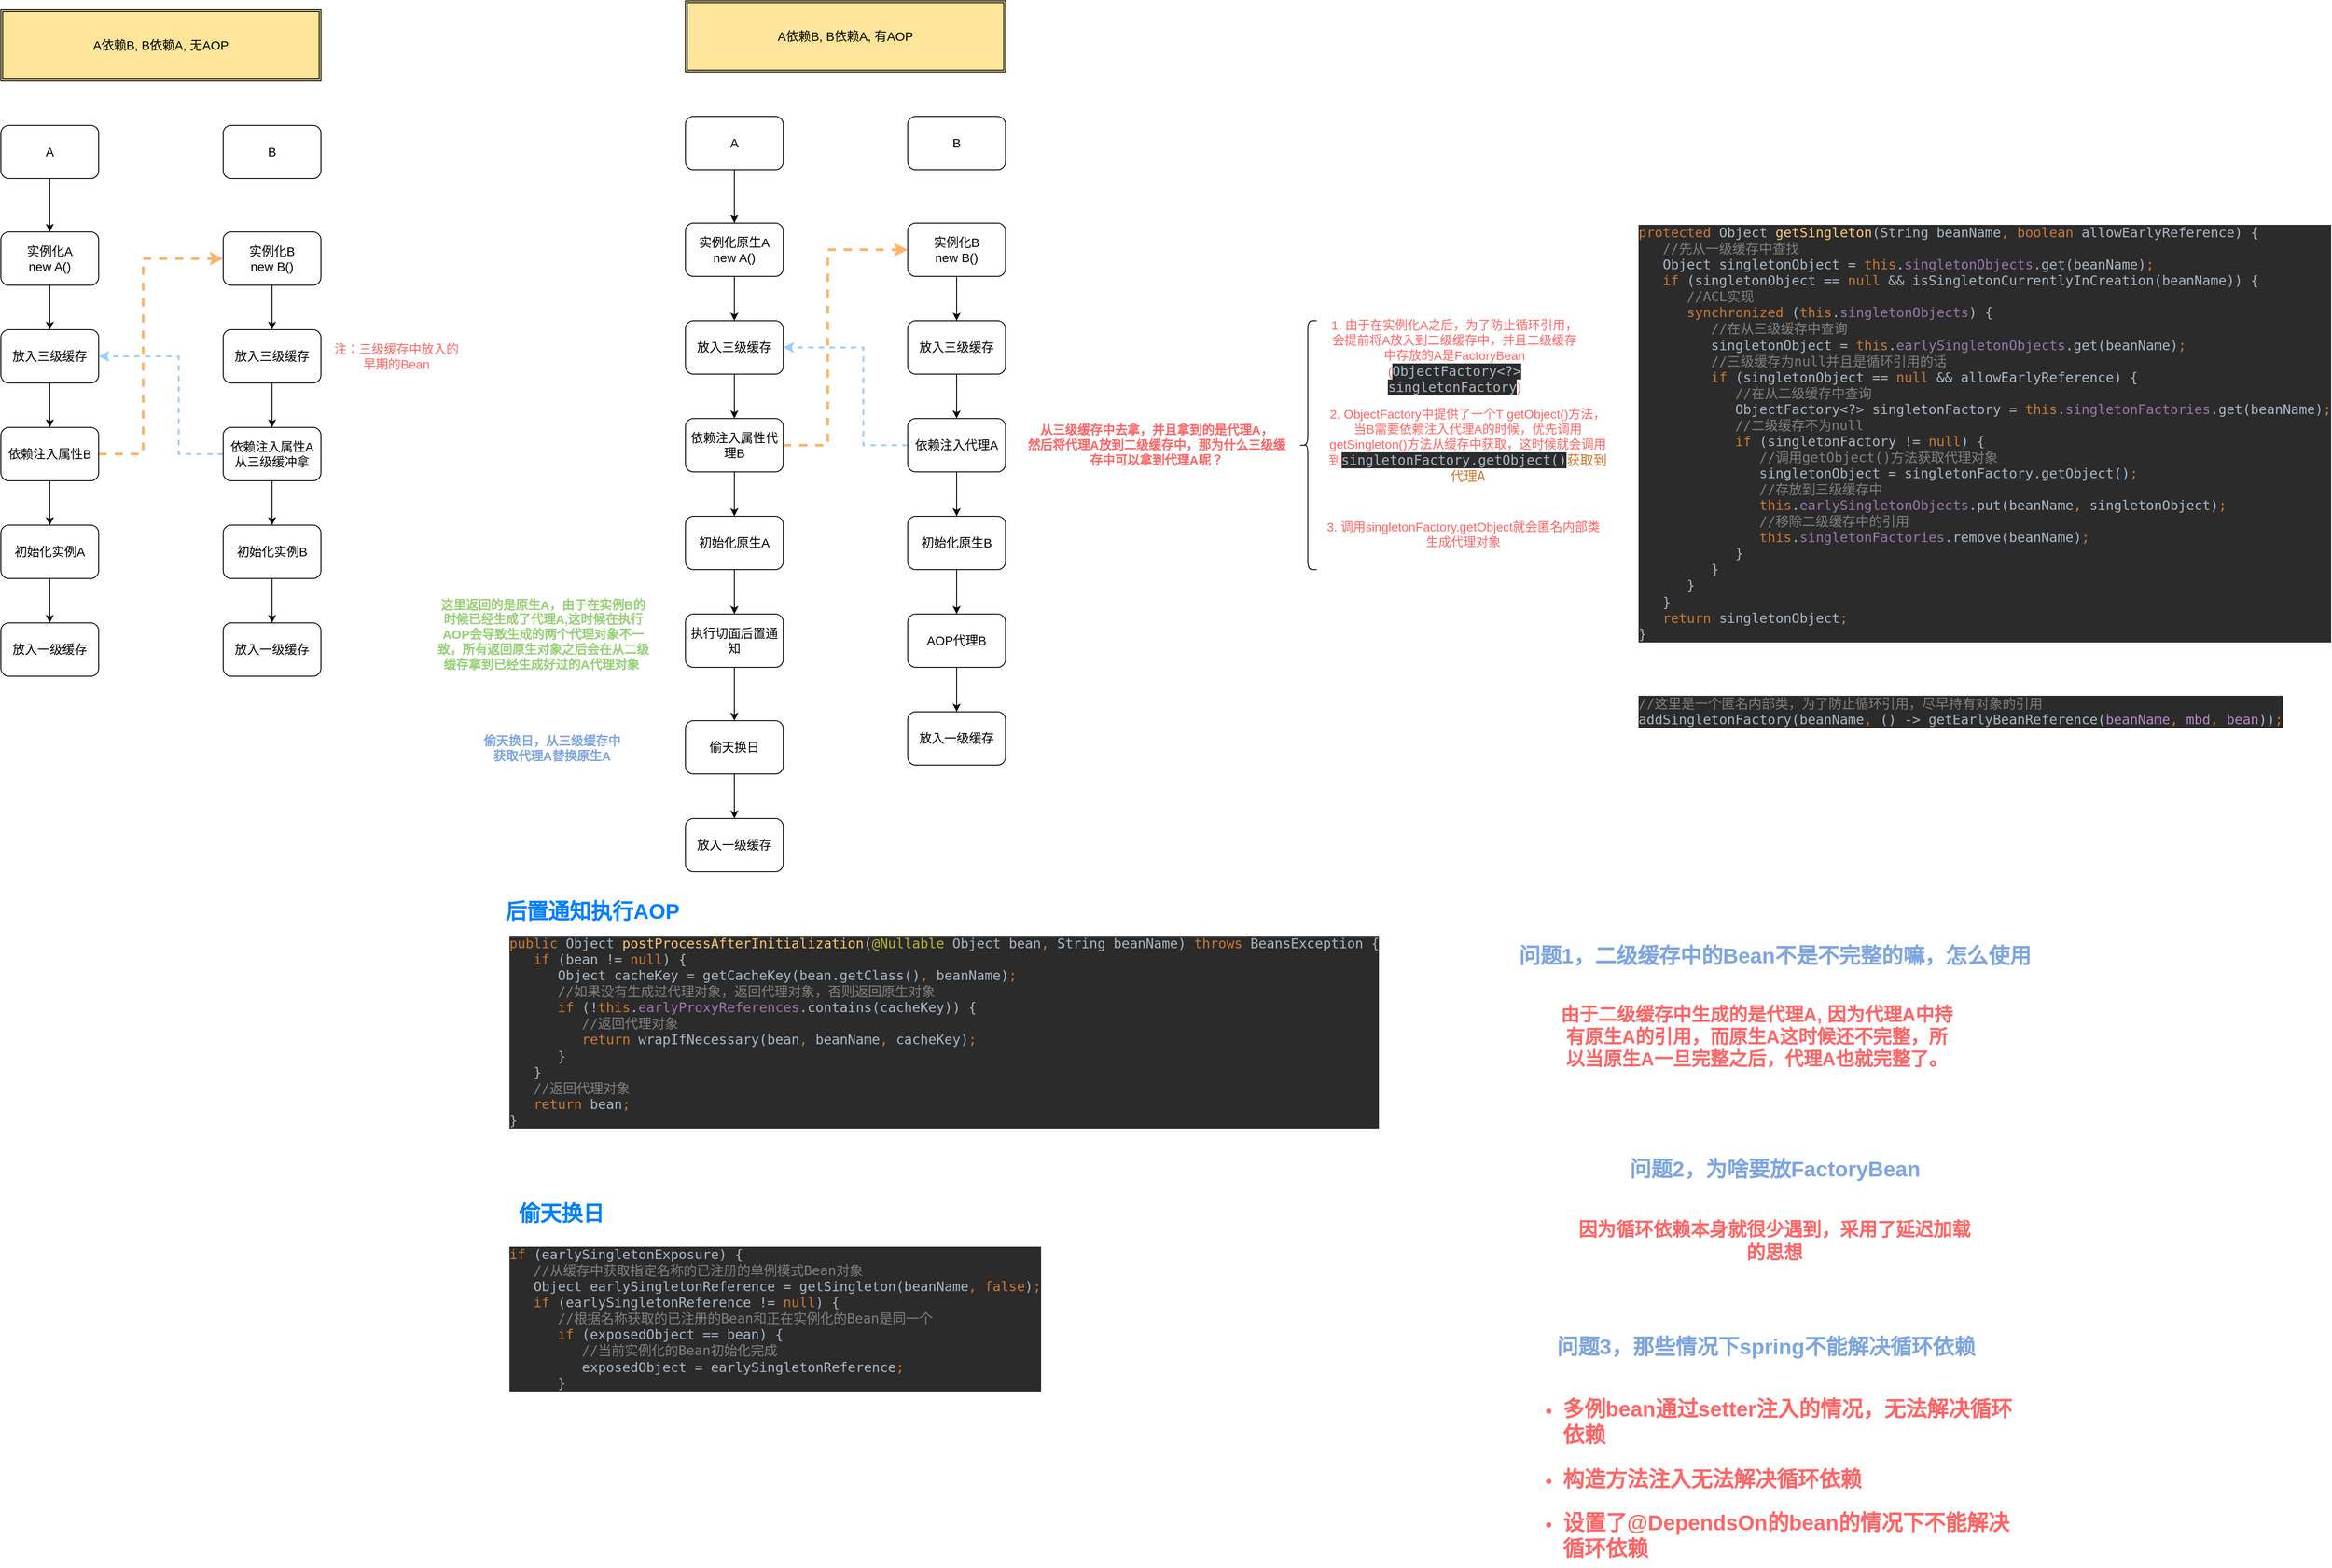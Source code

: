 <mxfile version="18.1.1" type="github">
  <diagram id="VY0CLH7nJF8fNBSdP3Rm" name="第 1 页">
    <mxGraphModel dx="1258" dy="624" grid="1" gridSize="10" guides="1" tooltips="1" connect="1" arrows="1" fold="1" page="1" pageScale="1" pageWidth="2339" pageHeight="3300" math="0" shadow="0">
      <root>
        <mxCell id="0" />
        <mxCell id="1" parent="0" />
        <mxCell id="xUoOStjw7muQhoDG1cdU-1" value="&lt;font style=&quot;font-size: 14px;&quot;&gt;A依赖B, B依赖A, 无AOP&lt;/font&gt;" style="shape=ext;double=1;rounded=0;whiteSpace=wrap;html=1;fillColor=#FFE599;" parent="1" vertex="1">
          <mxGeometry x="160" y="70" width="360" height="80" as="geometry" />
        </mxCell>
        <mxCell id="xUoOStjw7muQhoDG1cdU-4" style="edgeStyle=orthogonalEdgeStyle;rounded=0;orthogonalLoop=1;jettySize=auto;html=1;exitX=0.5;exitY=1;exitDx=0;exitDy=0;fontSize=14;" parent="1" source="xUoOStjw7muQhoDG1cdU-2" edge="1">
          <mxGeometry relative="1" as="geometry">
            <mxPoint x="215" y="320" as="targetPoint" />
          </mxGeometry>
        </mxCell>
        <mxCell id="xUoOStjw7muQhoDG1cdU-2" value="A" style="rounded=1;whiteSpace=wrap;html=1;fontSize=14;fillColor=#FFFFFF;" parent="1" vertex="1">
          <mxGeometry x="160" y="200" width="110" height="60" as="geometry" />
        </mxCell>
        <mxCell id="xUoOStjw7muQhoDG1cdU-3" value="B" style="rounded=1;whiteSpace=wrap;html=1;fontSize=14;fillColor=#FFFFFF;" parent="1" vertex="1">
          <mxGeometry x="410" y="200" width="110" height="60" as="geometry" />
        </mxCell>
        <mxCell id="xUoOStjw7muQhoDG1cdU-9" style="edgeStyle=orthogonalEdgeStyle;rounded=0;orthogonalLoop=1;jettySize=auto;html=1;exitX=0.5;exitY=1;exitDx=0;exitDy=0;fontSize=14;" parent="1" source="xUoOStjw7muQhoDG1cdU-6" edge="1">
          <mxGeometry relative="1" as="geometry">
            <mxPoint x="215" y="430" as="targetPoint" />
          </mxGeometry>
        </mxCell>
        <mxCell id="xUoOStjw7muQhoDG1cdU-6" value="实例化A&lt;br&gt;new A()" style="rounded=1;whiteSpace=wrap;html=1;fontSize=14;fillColor=#FFFFFF;" parent="1" vertex="1">
          <mxGeometry x="160" y="320" width="110" height="60" as="geometry" />
        </mxCell>
        <mxCell id="xUoOStjw7muQhoDG1cdU-11" style="edgeStyle=orthogonalEdgeStyle;rounded=0;orthogonalLoop=1;jettySize=auto;html=1;exitX=0.5;exitY=1;exitDx=0;exitDy=0;fontSize=14;entryX=0.5;entryY=0;entryDx=0;entryDy=0;" parent="1" source="xUoOStjw7muQhoDG1cdU-10" target="xUoOStjw7muQhoDG1cdU-12" edge="1">
          <mxGeometry relative="1" as="geometry">
            <mxPoint x="215" y="530" as="targetPoint" />
          </mxGeometry>
        </mxCell>
        <mxCell id="xUoOStjw7muQhoDG1cdU-10" value="放入三级缓存" style="rounded=1;whiteSpace=wrap;html=1;fontSize=14;fillColor=#FFFFFF;" parent="1" vertex="1">
          <mxGeometry x="160" y="430" width="110" height="60" as="geometry" />
        </mxCell>
        <mxCell id="xUoOStjw7muQhoDG1cdU-16" style="edgeStyle=orthogonalEdgeStyle;rounded=0;orthogonalLoop=1;jettySize=auto;html=1;exitX=1;exitY=0.5;exitDx=0;exitDy=0;entryX=0;entryY=0.5;entryDx=0;entryDy=0;fontSize=14;dashed=1;strokeColor=#FFB366;strokeWidth=3;" parent="1" source="xUoOStjw7muQhoDG1cdU-12" target="xUoOStjw7muQhoDG1cdU-13" edge="1">
          <mxGeometry relative="1" as="geometry">
            <Array as="points">
              <mxPoint x="320" y="570" />
              <mxPoint x="320" y="350" />
            </Array>
          </mxGeometry>
        </mxCell>
        <mxCell id="xUoOStjw7muQhoDG1cdU-29" style="edgeStyle=orthogonalEdgeStyle;rounded=0;orthogonalLoop=1;jettySize=auto;html=1;exitX=0.5;exitY=1;exitDx=0;exitDy=0;entryX=0.5;entryY=0;entryDx=0;entryDy=0;fontSize=14;fontColor=#FF6666;strokeColor=#000000;strokeWidth=1;" parent="1" source="xUoOStjw7muQhoDG1cdU-12" target="xUoOStjw7muQhoDG1cdU-28" edge="1">
          <mxGeometry relative="1" as="geometry" />
        </mxCell>
        <mxCell id="xUoOStjw7muQhoDG1cdU-12" value="依赖注入属性B" style="rounded=1;whiteSpace=wrap;html=1;fontSize=14;fillColor=#FFFFFF;" parent="1" vertex="1">
          <mxGeometry x="160" y="540" width="110" height="60" as="geometry" />
        </mxCell>
        <mxCell id="xUoOStjw7muQhoDG1cdU-19" style="edgeStyle=orthogonalEdgeStyle;rounded=0;orthogonalLoop=1;jettySize=auto;html=1;exitX=0.5;exitY=1;exitDx=0;exitDy=0;entryX=0.5;entryY=0;entryDx=0;entryDy=0;fontSize=14;strokeColor=#000000;strokeWidth=1;" parent="1" source="xUoOStjw7muQhoDG1cdU-13" target="xUoOStjw7muQhoDG1cdU-17" edge="1">
          <mxGeometry relative="1" as="geometry" />
        </mxCell>
        <mxCell id="xUoOStjw7muQhoDG1cdU-13" value="实例化B&lt;br&gt;new B()" style="rounded=1;whiteSpace=wrap;html=1;fontSize=14;fillColor=#FFFFFF;" parent="1" vertex="1">
          <mxGeometry x="410" y="320" width="110" height="60" as="geometry" />
        </mxCell>
        <mxCell id="xUoOStjw7muQhoDG1cdU-22" style="edgeStyle=orthogonalEdgeStyle;rounded=0;orthogonalLoop=1;jettySize=auto;html=1;exitX=0.5;exitY=1;exitDx=0;exitDy=0;fontSize=14;fontColor=#FF6666;strokeColor=#000000;strokeWidth=1;" parent="1" source="xUoOStjw7muQhoDG1cdU-17" target="xUoOStjw7muQhoDG1cdU-21" edge="1">
          <mxGeometry relative="1" as="geometry" />
        </mxCell>
        <mxCell id="xUoOStjw7muQhoDG1cdU-17" value="放入三级缓存" style="rounded=1;whiteSpace=wrap;html=1;fontSize=14;fillColor=#FFFFFF;" parent="1" vertex="1">
          <mxGeometry x="410" y="430" width="110" height="60" as="geometry" />
        </mxCell>
        <mxCell id="xUoOStjw7muQhoDG1cdU-20" value="&lt;font color=&quot;#ff6666&quot;&gt;注：三级缓存中放入的早期的Bean&lt;/font&gt;" style="text;html=1;strokeColor=none;fillColor=none;align=center;verticalAlign=middle;whiteSpace=wrap;rounded=0;fontSize=14;" parent="1" vertex="1">
          <mxGeometry x="530" y="445" width="150" height="30" as="geometry" />
        </mxCell>
        <mxCell id="xUoOStjw7muQhoDG1cdU-23" style="edgeStyle=orthogonalEdgeStyle;rounded=0;orthogonalLoop=1;jettySize=auto;html=1;exitX=0;exitY=0.5;exitDx=0;exitDy=0;entryX=1;entryY=0.5;entryDx=0;entryDy=0;fontSize=14;fontColor=#FF6666;strokeColor=#99CCFF;strokeWidth=2;dashed=1;" parent="1" source="xUoOStjw7muQhoDG1cdU-21" target="xUoOStjw7muQhoDG1cdU-10" edge="1">
          <mxGeometry relative="1" as="geometry">
            <Array as="points">
              <mxPoint x="360" y="570" />
              <mxPoint x="360" y="460" />
            </Array>
          </mxGeometry>
        </mxCell>
        <mxCell id="xUoOStjw7muQhoDG1cdU-25" style="edgeStyle=orthogonalEdgeStyle;rounded=0;orthogonalLoop=1;jettySize=auto;html=1;exitX=0.5;exitY=1;exitDx=0;exitDy=0;entryX=0.5;entryY=0;entryDx=0;entryDy=0;fontSize=14;fontColor=#FF6666;strokeColor=#000000;strokeWidth=1;" parent="1" source="xUoOStjw7muQhoDG1cdU-21" target="xUoOStjw7muQhoDG1cdU-24" edge="1">
          <mxGeometry relative="1" as="geometry" />
        </mxCell>
        <mxCell id="xUoOStjw7muQhoDG1cdU-21" value="依赖注入属性A&lt;br&gt;从三级缓冲拿" style="rounded=1;whiteSpace=wrap;html=1;fontSize=14;fillColor=#FFFFFF;" parent="1" vertex="1">
          <mxGeometry x="410" y="540" width="110" height="60" as="geometry" />
        </mxCell>
        <mxCell id="xUoOStjw7muQhoDG1cdU-27" style="edgeStyle=orthogonalEdgeStyle;rounded=0;orthogonalLoop=1;jettySize=auto;html=1;exitX=0.5;exitY=1;exitDx=0;exitDy=0;entryX=0.5;entryY=0;entryDx=0;entryDy=0;fontSize=14;fontColor=#FF6666;strokeColor=#000000;strokeWidth=1;" parent="1" source="xUoOStjw7muQhoDG1cdU-24" target="xUoOStjw7muQhoDG1cdU-26" edge="1">
          <mxGeometry relative="1" as="geometry" />
        </mxCell>
        <mxCell id="xUoOStjw7muQhoDG1cdU-24" value="初始化实例B" style="rounded=1;whiteSpace=wrap;html=1;fontSize=14;fillColor=#FFFFFF;" parent="1" vertex="1">
          <mxGeometry x="410" y="650" width="110" height="60" as="geometry" />
        </mxCell>
        <mxCell id="xUoOStjw7muQhoDG1cdU-26" value="放入一级缓存" style="rounded=1;whiteSpace=wrap;html=1;fontSize=14;fillColor=#FFFFFF;" parent="1" vertex="1">
          <mxGeometry x="410" y="760" width="110" height="60" as="geometry" />
        </mxCell>
        <mxCell id="xUoOStjw7muQhoDG1cdU-31" style="edgeStyle=orthogonalEdgeStyle;rounded=0;orthogonalLoop=1;jettySize=auto;html=1;exitX=0.5;exitY=1;exitDx=0;exitDy=0;entryX=0.5;entryY=0;entryDx=0;entryDy=0;fontSize=14;fontColor=#FF6666;strokeColor=#000000;strokeWidth=1;" parent="1" source="xUoOStjw7muQhoDG1cdU-28" target="xUoOStjw7muQhoDG1cdU-30" edge="1">
          <mxGeometry relative="1" as="geometry" />
        </mxCell>
        <mxCell id="xUoOStjw7muQhoDG1cdU-28" value="初始化实例A" style="rounded=1;whiteSpace=wrap;html=1;fontSize=14;fillColor=#FFFFFF;" parent="1" vertex="1">
          <mxGeometry x="160" y="650" width="110" height="60" as="geometry" />
        </mxCell>
        <mxCell id="xUoOStjw7muQhoDG1cdU-30" value="放入一级缓存" style="rounded=1;whiteSpace=wrap;html=1;fontSize=14;fillColor=#FFFFFF;" parent="1" vertex="1">
          <mxGeometry x="160" y="760" width="110" height="60" as="geometry" />
        </mxCell>
        <mxCell id="xUoOStjw7muQhoDG1cdU-32" value="&lt;font style=&quot;font-size: 14px;&quot;&gt;A依赖B, B依赖A, 有AOP&lt;/font&gt;" style="shape=ext;double=1;rounded=0;whiteSpace=wrap;html=1;fillColor=#FFE599;" parent="1" vertex="1">
          <mxGeometry x="930" y="60" width="360" height="80" as="geometry" />
        </mxCell>
        <mxCell id="xUoOStjw7muQhoDG1cdU-33" style="edgeStyle=orthogonalEdgeStyle;rounded=0;orthogonalLoop=1;jettySize=auto;html=1;exitX=0.5;exitY=1;exitDx=0;exitDy=0;fontSize=14;" parent="1" source="xUoOStjw7muQhoDG1cdU-34" edge="1">
          <mxGeometry relative="1" as="geometry">
            <mxPoint x="985" y="310" as="targetPoint" />
          </mxGeometry>
        </mxCell>
        <mxCell id="xUoOStjw7muQhoDG1cdU-34" value="A" style="rounded=1;whiteSpace=wrap;html=1;fontSize=14;fillColor=#FFFFFF;" parent="1" vertex="1">
          <mxGeometry x="930" y="190" width="110" height="60" as="geometry" />
        </mxCell>
        <mxCell id="xUoOStjw7muQhoDG1cdU-35" value="B" style="rounded=1;whiteSpace=wrap;html=1;fontSize=14;fillColor=#FFFFFF;" parent="1" vertex="1">
          <mxGeometry x="1180" y="190" width="110" height="60" as="geometry" />
        </mxCell>
        <mxCell id="xUoOStjw7muQhoDG1cdU-36" style="edgeStyle=orthogonalEdgeStyle;rounded=0;orthogonalLoop=1;jettySize=auto;html=1;exitX=0.5;exitY=1;exitDx=0;exitDy=0;fontSize=14;" parent="1" source="xUoOStjw7muQhoDG1cdU-37" edge="1">
          <mxGeometry relative="1" as="geometry">
            <mxPoint x="985" y="420" as="targetPoint" />
          </mxGeometry>
        </mxCell>
        <mxCell id="xUoOStjw7muQhoDG1cdU-37" value="实例化原生A&lt;br&gt;new A()" style="rounded=1;whiteSpace=wrap;html=1;fontSize=14;fillColor=#FFFFFF;" parent="1" vertex="1">
          <mxGeometry x="930" y="310" width="110" height="60" as="geometry" />
        </mxCell>
        <mxCell id="xUoOStjw7muQhoDG1cdU-38" style="edgeStyle=orthogonalEdgeStyle;rounded=0;orthogonalLoop=1;jettySize=auto;html=1;exitX=0.5;exitY=1;exitDx=0;exitDy=0;fontSize=14;entryX=0.5;entryY=0;entryDx=0;entryDy=0;" parent="1" source="xUoOStjw7muQhoDG1cdU-39" target="xUoOStjw7muQhoDG1cdU-42" edge="1">
          <mxGeometry relative="1" as="geometry">
            <mxPoint x="985" y="520" as="targetPoint" />
          </mxGeometry>
        </mxCell>
        <mxCell id="xUoOStjw7muQhoDG1cdU-39" value="放入三级缓存" style="rounded=1;whiteSpace=wrap;html=1;fontSize=14;fillColor=#FFFFFF;" parent="1" vertex="1">
          <mxGeometry x="930" y="420" width="110" height="60" as="geometry" />
        </mxCell>
        <mxCell id="xUoOStjw7muQhoDG1cdU-40" style="edgeStyle=orthogonalEdgeStyle;rounded=0;orthogonalLoop=1;jettySize=auto;html=1;exitX=1;exitY=0.5;exitDx=0;exitDy=0;entryX=0;entryY=0.5;entryDx=0;entryDy=0;fontSize=14;dashed=1;strokeColor=#FFB366;strokeWidth=3;" parent="1" source="xUoOStjw7muQhoDG1cdU-42" target="xUoOStjw7muQhoDG1cdU-44" edge="1">
          <mxGeometry relative="1" as="geometry">
            <Array as="points">
              <mxPoint x="1090" y="560" />
              <mxPoint x="1090" y="340" />
            </Array>
          </mxGeometry>
        </mxCell>
        <mxCell id="xUoOStjw7muQhoDG1cdU-41" style="edgeStyle=orthogonalEdgeStyle;rounded=0;orthogonalLoop=1;jettySize=auto;html=1;exitX=0.5;exitY=1;exitDx=0;exitDy=0;entryX=0.5;entryY=0;entryDx=0;entryDy=0;fontSize=14;fontColor=#FF6666;strokeColor=#000000;strokeWidth=1;" parent="1" source="xUoOStjw7muQhoDG1cdU-42" target="xUoOStjw7muQhoDG1cdU-54" edge="1">
          <mxGeometry relative="1" as="geometry" />
        </mxCell>
        <mxCell id="xUoOStjw7muQhoDG1cdU-42" value="依赖注入属性代理B" style="rounded=1;whiteSpace=wrap;html=1;fontSize=14;fillColor=#FFFFFF;" parent="1" vertex="1">
          <mxGeometry x="930" y="530" width="110" height="60" as="geometry" />
        </mxCell>
        <mxCell id="xUoOStjw7muQhoDG1cdU-43" style="edgeStyle=orthogonalEdgeStyle;rounded=0;orthogonalLoop=1;jettySize=auto;html=1;exitX=0.5;exitY=1;exitDx=0;exitDy=0;entryX=0.5;entryY=0;entryDx=0;entryDy=0;fontSize=14;strokeColor=#000000;strokeWidth=1;" parent="1" source="xUoOStjw7muQhoDG1cdU-44" target="xUoOStjw7muQhoDG1cdU-46" edge="1">
          <mxGeometry relative="1" as="geometry" />
        </mxCell>
        <mxCell id="xUoOStjw7muQhoDG1cdU-44" value="实例化B&lt;br&gt;new B()" style="rounded=1;whiteSpace=wrap;html=1;fontSize=14;fillColor=#FFFFFF;" parent="1" vertex="1">
          <mxGeometry x="1180" y="310" width="110" height="60" as="geometry" />
        </mxCell>
        <mxCell id="xUoOStjw7muQhoDG1cdU-45" style="edgeStyle=orthogonalEdgeStyle;rounded=0;orthogonalLoop=1;jettySize=auto;html=1;exitX=0.5;exitY=1;exitDx=0;exitDy=0;fontSize=14;fontColor=#FF6666;strokeColor=#000000;strokeWidth=1;" parent="1" source="xUoOStjw7muQhoDG1cdU-46" target="xUoOStjw7muQhoDG1cdU-49" edge="1">
          <mxGeometry relative="1" as="geometry" />
        </mxCell>
        <mxCell id="xUoOStjw7muQhoDG1cdU-46" value="放入三级缓存" style="rounded=1;whiteSpace=wrap;html=1;fontSize=14;fillColor=#FFFFFF;" parent="1" vertex="1">
          <mxGeometry x="1180" y="420" width="110" height="60" as="geometry" />
        </mxCell>
        <mxCell id="xUoOStjw7muQhoDG1cdU-47" style="edgeStyle=orthogonalEdgeStyle;rounded=0;orthogonalLoop=1;jettySize=auto;html=1;exitX=0;exitY=0.5;exitDx=0;exitDy=0;entryX=1;entryY=0.5;entryDx=0;entryDy=0;fontSize=14;fontColor=#FF6666;strokeColor=#99CCFF;strokeWidth=2;dashed=1;" parent="1" source="xUoOStjw7muQhoDG1cdU-49" target="xUoOStjw7muQhoDG1cdU-39" edge="1">
          <mxGeometry relative="1" as="geometry">
            <Array as="points">
              <mxPoint x="1130" y="560" />
              <mxPoint x="1130" y="450" />
            </Array>
          </mxGeometry>
        </mxCell>
        <mxCell id="xUoOStjw7muQhoDG1cdU-48" style="edgeStyle=orthogonalEdgeStyle;rounded=0;orthogonalLoop=1;jettySize=auto;html=1;exitX=0.5;exitY=1;exitDx=0;exitDy=0;entryX=0.5;entryY=0;entryDx=0;entryDy=0;fontSize=14;fontColor=#FF6666;strokeColor=#000000;strokeWidth=1;" parent="1" source="xUoOStjw7muQhoDG1cdU-49" target="xUoOStjw7muQhoDG1cdU-51" edge="1">
          <mxGeometry relative="1" as="geometry" />
        </mxCell>
        <mxCell id="xUoOStjw7muQhoDG1cdU-49" value="依赖注入代理A" style="rounded=1;whiteSpace=wrap;html=1;fontSize=14;fillColor=#FFFFFF;" parent="1" vertex="1">
          <mxGeometry x="1180" y="530" width="110" height="60" as="geometry" />
        </mxCell>
        <mxCell id="xUoOStjw7muQhoDG1cdU-50" style="edgeStyle=orthogonalEdgeStyle;rounded=0;orthogonalLoop=1;jettySize=auto;html=1;exitX=0.5;exitY=1;exitDx=0;exitDy=0;entryX=0.5;entryY=0;entryDx=0;entryDy=0;fontSize=14;fontColor=#FF6666;strokeColor=#000000;strokeWidth=1;" parent="1" source="xUoOStjw7muQhoDG1cdU-51" target="xUoOStjw7muQhoDG1cdU-52" edge="1">
          <mxGeometry relative="1" as="geometry" />
        </mxCell>
        <mxCell id="xUoOStjw7muQhoDG1cdU-51" value="初始化原生B" style="rounded=1;whiteSpace=wrap;html=1;fontSize=14;fillColor=#FFFFFF;" parent="1" vertex="1">
          <mxGeometry x="1180" y="640" width="110" height="60" as="geometry" />
        </mxCell>
        <mxCell id="xUoOStjw7muQhoDG1cdU-70" style="edgeStyle=orthogonalEdgeStyle;rounded=0;orthogonalLoop=1;jettySize=auto;html=1;exitX=0.5;exitY=1;exitDx=0;exitDy=0;entryX=0.5;entryY=0;entryDx=0;entryDy=0;fontSize=14;fontColor=#FF6666;strokeColor=#000000;strokeWidth=1;" parent="1" source="xUoOStjw7muQhoDG1cdU-52" target="xUoOStjw7muQhoDG1cdU-69" edge="1">
          <mxGeometry relative="1" as="geometry" />
        </mxCell>
        <mxCell id="xUoOStjw7muQhoDG1cdU-52" value="AOP代理B" style="rounded=1;whiteSpace=wrap;html=1;fontSize=14;fillColor=#FFFFFF;" parent="1" vertex="1">
          <mxGeometry x="1180" y="750" width="110" height="60" as="geometry" />
        </mxCell>
        <mxCell id="xUoOStjw7muQhoDG1cdU-53" style="edgeStyle=orthogonalEdgeStyle;rounded=0;orthogonalLoop=1;jettySize=auto;html=1;exitX=0.5;exitY=1;exitDx=0;exitDy=0;entryX=0.5;entryY=0;entryDx=0;entryDy=0;fontSize=14;fontColor=#FF6666;strokeColor=#000000;strokeWidth=1;" parent="1" source="xUoOStjw7muQhoDG1cdU-54" target="xUoOStjw7muQhoDG1cdU-55" edge="1">
          <mxGeometry relative="1" as="geometry" />
        </mxCell>
        <mxCell id="xUoOStjw7muQhoDG1cdU-54" value="初始化原生A" style="rounded=1;whiteSpace=wrap;html=1;fontSize=14;fillColor=#FFFFFF;" parent="1" vertex="1">
          <mxGeometry x="930" y="640" width="110" height="60" as="geometry" />
        </mxCell>
        <mxCell id="xUoOStjw7muQhoDG1cdU-75" style="edgeStyle=orthogonalEdgeStyle;rounded=0;orthogonalLoop=1;jettySize=auto;html=1;exitX=0.5;exitY=1;exitDx=0;exitDy=0;entryX=0.5;entryY=0;entryDx=0;entryDy=0;fontSize=14;fontColor=#97D077;strokeColor=#000000;strokeWidth=1;" parent="1" source="xUoOStjw7muQhoDG1cdU-55" target="xUoOStjw7muQhoDG1cdU-72" edge="1">
          <mxGeometry relative="1" as="geometry" />
        </mxCell>
        <mxCell id="xUoOStjw7muQhoDG1cdU-55" value="执行切面后置通知" style="rounded=1;whiteSpace=wrap;html=1;fontSize=14;fillColor=#FFFFFF;" parent="1" vertex="1">
          <mxGeometry x="930" y="750" width="110" height="60" as="geometry" />
        </mxCell>
        <mxCell id="xUoOStjw7muQhoDG1cdU-56" value="&lt;b&gt;从三级缓存中去拿，并且拿到的是代理A，&lt;br&gt;然后将代理A放到二级缓存中，那为什么三级缓存中可以拿到代理A呢？&lt;/b&gt;" style="text;html=1;strokeColor=none;fillColor=none;align=center;verticalAlign=middle;whiteSpace=wrap;rounded=0;fontSize=14;fontColor=#FF6666;" parent="1" vertex="1">
          <mxGeometry x="1310" y="525" width="300" height="70" as="geometry" />
        </mxCell>
        <mxCell id="xUoOStjw7muQhoDG1cdU-59" value="" style="shape=curlyBracket;whiteSpace=wrap;html=1;rounded=1;fontSize=14;fontColor=#FF6666;fillColor=#FFFFFF;" parent="1" vertex="1">
          <mxGeometry x="1620" y="420" width="20" height="280" as="geometry" />
        </mxCell>
        <mxCell id="xUoOStjw7muQhoDG1cdU-62" value="&lt;span style=&quot;&quot;&gt;1. 由于在实例化A之后，为了防止循环引用，&lt;/span&gt;&lt;br style=&quot;&quot;&gt;&lt;span style=&quot;&quot;&gt;会提前将A放入到二级缓存中，并且二级缓存中存放的A是FactoryBean&lt;br&gt;(&lt;/span&gt;&lt;span style=&quot;background-color: rgb(43, 43, 43); color: rgb(169, 183, 198); font-family: &amp;quot;JetBrains Mono&amp;quot;, monospace; font-size: 11.3pt;&quot;&gt;ObjectFactory&amp;lt;?&amp;gt; singletonFactory&lt;/span&gt;&lt;span style=&quot;background-color: initial;&quot;&gt;)&lt;/span&gt;" style="text;html=1;strokeColor=none;fillColor=none;align=center;verticalAlign=middle;whiteSpace=wrap;rounded=0;fontSize=14;fontColor=#FF6666;" parent="1" vertex="1">
          <mxGeometry x="1650" y="420" width="290" height="80" as="geometry" />
        </mxCell>
        <mxCell id="xUoOStjw7muQhoDG1cdU-63" value="&lt;span style=&quot;&quot;&gt;2. ObjectFactory中提供了一个T getObject()方法，当B需要依赖注入代理A的时候，优先调用getSingleton()方法从缓存中获取，这时候就会调用到&lt;/span&gt;&lt;span style=&quot;background-color: rgb(43, 43, 43); color: rgb(169, 183, 198); font-family: &amp;quot;JetBrains Mono&amp;quot;, monospace; font-size: 11.3pt;&quot;&gt;singletonFactory.getObject()&lt;/span&gt;&lt;span style=&quot;font-family: &amp;quot;JetBrains Mono&amp;quot;, monospace; font-size: 11.3pt; color: rgb(204, 120, 50);&quot;&gt;获取到代理A&lt;/span&gt;" style="text;html=1;strokeColor=none;fillColor=none;align=center;verticalAlign=middle;whiteSpace=wrap;rounded=0;fontSize=14;fontColor=#FF6666;" parent="1" vertex="1">
          <mxGeometry x="1650" y="520" width="320" height="80" as="geometry" />
        </mxCell>
        <mxCell id="xUoOStjw7muQhoDG1cdU-65" value="&lt;pre style=&quot;background-color:#2b2b2b;color:#a9b7c6;font-family:&#39;JetBrains Mono&#39;,monospace;font-size:11.3pt;&quot;&gt;&lt;span style=&quot;color:#cc7832;&quot;&gt;protected &lt;/span&gt;Object &lt;span style=&quot;color:#ffc66d;&quot;&gt;getSingleton&lt;/span&gt;(String beanName&lt;span style=&quot;color:#cc7832;&quot;&gt;, boolean &lt;/span&gt;allowEarlyReference) {&lt;br&gt;   &lt;span style=&quot;color:#808080;&quot;&gt;//&lt;/span&gt;&lt;span style=&quot;color:#808080;font-family:&#39;宋体&#39;,monospace;&quot;&gt;先从一级缓存中查找&lt;br&gt;&lt;/span&gt;&lt;span style=&quot;color:#808080;font-family:&#39;宋体&#39;,monospace;&quot;&gt;   &lt;/span&gt;Object singletonObject = &lt;span style=&quot;color:#cc7832;&quot;&gt;this&lt;/span&gt;.&lt;span style=&quot;color:#9876aa;&quot;&gt;singletonObjects&lt;/span&gt;.get(beanName)&lt;span style=&quot;color:#cc7832;&quot;&gt;;&lt;br&gt;&lt;/span&gt;&lt;span style=&quot;color:#cc7832;&quot;&gt;   if &lt;/span&gt;(singletonObject == &lt;span style=&quot;color:#cc7832;&quot;&gt;null &lt;/span&gt;&amp;amp;&amp;amp; isSingletonCurrentlyInCreation(beanName)) {&lt;br&gt;      &lt;span style=&quot;color:#808080;&quot;&gt;//ACL&lt;/span&gt;&lt;span style=&quot;color:#808080;font-family:&#39;宋体&#39;,monospace;&quot;&gt;实现&lt;br&gt;&lt;/span&gt;&lt;span style=&quot;color:#808080;font-family:&#39;宋体&#39;,monospace;&quot;&gt;      &lt;/span&gt;&lt;span style=&quot;color:#cc7832;&quot;&gt;synchronized &lt;/span&gt;(&lt;span style=&quot;color:#cc7832;&quot;&gt;this&lt;/span&gt;.&lt;span style=&quot;color:#9876aa;&quot;&gt;singletonObjects&lt;/span&gt;) {&lt;br&gt;         &lt;span style=&quot;color:#808080;&quot;&gt;//&lt;/span&gt;&lt;span style=&quot;color:#808080;font-family:&#39;宋体&#39;,monospace;&quot;&gt;在从三级缓存中查询&lt;br&gt;&lt;/span&gt;&lt;span style=&quot;color:#808080;font-family:&#39;宋体&#39;,monospace;&quot;&gt;         &lt;/span&gt;singletonObject = &lt;span style=&quot;color:#cc7832;&quot;&gt;this&lt;/span&gt;.&lt;span style=&quot;color:#9876aa;&quot;&gt;earlySingletonObjects&lt;/span&gt;.get(beanName)&lt;span style=&quot;color:#cc7832;&quot;&gt;;&lt;br&gt;&lt;/span&gt;&lt;span style=&quot;color:#cc7832;&quot;&gt;         &lt;/span&gt;&lt;span style=&quot;color:#808080;&quot;&gt;//&lt;/span&gt;&lt;span style=&quot;color:#808080;font-family:&#39;宋体&#39;,monospace;&quot;&gt;三级缓存为&lt;/span&gt;&lt;span style=&quot;color:#808080;&quot;&gt;null&lt;/span&gt;&lt;span style=&quot;color:#808080;font-family:&#39;宋体&#39;,monospace;&quot;&gt;并且是循环引用的话&lt;br&gt;&lt;/span&gt;&lt;span style=&quot;color:#808080;font-family:&#39;宋体&#39;,monospace;&quot;&gt;         &lt;/span&gt;&lt;span style=&quot;color:#cc7832;&quot;&gt;if &lt;/span&gt;(singletonObject == &lt;span style=&quot;color:#cc7832;&quot;&gt;null &lt;/span&gt;&amp;amp;&amp;amp; allowEarlyReference) {&lt;br&gt;            &lt;span style=&quot;color:#808080;&quot;&gt;//&lt;/span&gt;&lt;span style=&quot;color:#808080;font-family:&#39;宋体&#39;,monospace;&quot;&gt;在从二级缓存中查询&lt;br&gt;&lt;/span&gt;&lt;span style=&quot;color:#808080;font-family:&#39;宋体&#39;,monospace;&quot;&gt;            &lt;/span&gt;ObjectFactory&amp;lt;?&amp;gt; singletonFactory = &lt;span style=&quot;color:#cc7832;&quot;&gt;this&lt;/span&gt;.&lt;span style=&quot;color:#9876aa;&quot;&gt;singletonFactories&lt;/span&gt;.get(beanName)&lt;span style=&quot;color:#cc7832;&quot;&gt;;&lt;br&gt;&lt;/span&gt;&lt;span style=&quot;color:#cc7832;&quot;&gt;            &lt;/span&gt;&lt;span style=&quot;color:#808080;&quot;&gt;//&lt;/span&gt;&lt;span style=&quot;color:#808080;font-family:&#39;宋体&#39;,monospace;&quot;&gt;二级缓存不为&lt;/span&gt;&lt;span style=&quot;color:#808080;&quot;&gt;null&lt;br&gt;&lt;/span&gt;&lt;span style=&quot;color:#808080;&quot;&gt;            &lt;/span&gt;&lt;span style=&quot;color:#cc7832;&quot;&gt;if &lt;/span&gt;(singletonFactory != &lt;span style=&quot;color:#cc7832;&quot;&gt;null&lt;/span&gt;) {&lt;br&gt;               &lt;span style=&quot;color:#808080;&quot;&gt;//&lt;/span&gt;&lt;span style=&quot;color:#808080;font-family:&#39;宋体&#39;,monospace;&quot;&gt;调用&lt;/span&gt;&lt;span style=&quot;color:#808080;&quot;&gt;getObject()&lt;/span&gt;&lt;span style=&quot;color:#808080;font-family:&#39;宋体&#39;,monospace;&quot;&gt;方法获取代理对象&lt;br&gt;&lt;/span&gt;&lt;span style=&quot;color:#808080;font-family:&#39;宋体&#39;,monospace;&quot;&gt;               &lt;/span&gt;singletonObject = singletonFactory.getObject()&lt;span style=&quot;color:#cc7832;&quot;&gt;;&lt;br&gt;&lt;/span&gt;&lt;span style=&quot;color:#cc7832;&quot;&gt;               &lt;/span&gt;&lt;span style=&quot;color:#808080;&quot;&gt;//&lt;/span&gt;&lt;span style=&quot;color:#808080;font-family:&#39;宋体&#39;,monospace;&quot;&gt;存放到三级缓存中&lt;br&gt;&lt;/span&gt;&lt;span style=&quot;color:#808080;font-family:&#39;宋体&#39;,monospace;&quot;&gt;               &lt;/span&gt;&lt;span style=&quot;color:#cc7832;&quot;&gt;this&lt;/span&gt;.&lt;span style=&quot;color:#9876aa;&quot;&gt;earlySingletonObjects&lt;/span&gt;.put(beanName&lt;span style=&quot;color:#cc7832;&quot;&gt;, &lt;/span&gt;singletonObject)&lt;span style=&quot;color:#cc7832;&quot;&gt;;&lt;br&gt;&lt;/span&gt;&lt;span style=&quot;color:#cc7832;&quot;&gt;               &lt;/span&gt;&lt;span style=&quot;color:#808080;&quot;&gt;//&lt;/span&gt;&lt;span style=&quot;color:#808080;font-family:&#39;宋体&#39;,monospace;&quot;&gt;移除二级缓存中的引用&lt;br&gt;&lt;/span&gt;&lt;span style=&quot;color:#808080;font-family:&#39;宋体&#39;,monospace;&quot;&gt;               &lt;/span&gt;&lt;span style=&quot;color:#cc7832;&quot;&gt;this&lt;/span&gt;.&lt;span style=&quot;color:#9876aa;&quot;&gt;singletonFactories&lt;/span&gt;.remove(beanName)&lt;span style=&quot;color:#cc7832;&quot;&gt;;&lt;br&gt;&lt;/span&gt;&lt;span style=&quot;color:#cc7832;&quot;&gt;            &lt;/span&gt;}&lt;br&gt;         }&lt;br&gt;      }&lt;br&gt;   }&lt;br&gt;   &lt;span style=&quot;color:#cc7832;&quot;&gt;return &lt;/span&gt;singletonObject&lt;span style=&quot;color:#cc7832;&quot;&gt;;&lt;br&gt;&lt;/span&gt;}&lt;/pre&gt;" style="text;whiteSpace=wrap;html=1;fontSize=14;fontColor=#FF6666;" parent="1" vertex="1">
          <mxGeometry x="2000" y="290" width="550" height="490" as="geometry" />
        </mxCell>
        <mxCell id="xUoOStjw7muQhoDG1cdU-66" value="&lt;span style=&quot;&quot;&gt;3. 调用singletonFactory.getObject就会匿名内部类生成代理对象&lt;/span&gt;" style="text;html=1;strokeColor=none;fillColor=none;align=center;verticalAlign=middle;whiteSpace=wrap;rounded=0;fontSize=14;fontColor=#FF6666;" parent="1" vertex="1">
          <mxGeometry x="1650" y="630" width="310" height="60" as="geometry" />
        </mxCell>
        <mxCell id="xUoOStjw7muQhoDG1cdU-67" value="&lt;pre style=&quot;background-color:#2b2b2b;color:#a9b7c6;font-family:&#39;JetBrains Mono&#39;,monospace;font-size:11.3pt;&quot;&gt;&lt;span style=&quot;color:#808080;&quot;&gt;//&lt;/span&gt;&lt;span style=&quot;color:#808080;font-family:&#39;宋体&#39;,monospace;&quot;&gt;这里是一个匿名内部类，为了防止循环引用，尽早持有对象的引用&lt;br&gt;&lt;/span&gt;addSingletonFactory(beanName&lt;span style=&quot;color:#cc7832;&quot;&gt;, &lt;/span&gt;() -&amp;gt; getEarlyBeanReference(&lt;span style=&quot;color:#b389c5;&quot;&gt;beanName&lt;/span&gt;&lt;span style=&quot;color:#cc7832;&quot;&gt;, &lt;/span&gt;&lt;span style=&quot;color:#b389c5;&quot;&gt;mbd&lt;/span&gt;&lt;span style=&quot;color:#cc7832;&quot;&gt;, &lt;/span&gt;&lt;span style=&quot;color:#b389c5;&quot;&gt;bean&lt;/span&gt;))&lt;span style=&quot;color:#cc7832;&quot;&gt;;&lt;/span&gt;&lt;/pre&gt;" style="text;whiteSpace=wrap;html=1;fontSize=14;fontColor=#FF6666;" parent="1" vertex="1">
          <mxGeometry x="2000" y="820" width="550" height="80" as="geometry" />
        </mxCell>
        <mxCell id="xUoOStjw7muQhoDG1cdU-69" value="放入一级缓存" style="rounded=1;whiteSpace=wrap;html=1;fontSize=14;fillColor=#FFFFFF;" parent="1" vertex="1">
          <mxGeometry x="1180" y="860" width="110" height="60" as="geometry" />
        </mxCell>
        <mxCell id="xUoOStjw7muQhoDG1cdU-79" style="edgeStyle=orthogonalEdgeStyle;rounded=0;orthogonalLoop=1;jettySize=auto;html=1;exitX=0.5;exitY=1;exitDx=0;exitDy=0;entryX=0.5;entryY=0;entryDx=0;entryDy=0;fontSize=14;fontColor=#007FFF;strokeColor=#000000;strokeWidth=1;" parent="1" source="xUoOStjw7muQhoDG1cdU-72" target="xUoOStjw7muQhoDG1cdU-78" edge="1">
          <mxGeometry relative="1" as="geometry" />
        </mxCell>
        <mxCell id="xUoOStjw7muQhoDG1cdU-72" value="偷天换日" style="rounded=1;whiteSpace=wrap;html=1;fontSize=14;fillColor=#FFFFFF;" parent="1" vertex="1">
          <mxGeometry x="930" y="870" width="110" height="60" as="geometry" />
        </mxCell>
        <mxCell id="xUoOStjw7muQhoDG1cdU-73" value="&lt;b style=&quot;&quot;&gt;&lt;font color=&quot;#97d077&quot;&gt;这里返回的是原生A，由于在实例B的时候已经生成了代理A,这时候在执行AOP会导致生成的两个代理对象不一致，所有返回原生对象之后会在从二级缓存拿到已经生成好过的A代理对象&amp;nbsp;&lt;/font&gt;&lt;/b&gt;" style="text;html=1;strokeColor=none;fillColor=none;align=center;verticalAlign=middle;whiteSpace=wrap;rounded=0;fontSize=14;fontColor=#FF6666;" parent="1" vertex="1">
          <mxGeometry x="650" y="725" width="240" height="95" as="geometry" />
        </mxCell>
        <mxCell id="xUoOStjw7muQhoDG1cdU-76" value="&lt;pre style=&quot;background-color:#2b2b2b;color:#a9b7c6;font-family:&#39;JetBrains Mono&#39;,monospace;font-size:11.3pt;&quot;&gt;&lt;span style=&quot;color:#cc7832;&quot;&gt;public &lt;/span&gt;Object &lt;span style=&quot;color:#ffc66d;&quot;&gt;postProcessAfterInitialization&lt;/span&gt;(&lt;span style=&quot;color:#bbb529;&quot;&gt;@Nullable &lt;/span&gt;Object bean&lt;span style=&quot;color:#cc7832;&quot;&gt;, &lt;/span&gt;String beanName) &lt;span style=&quot;color:#cc7832;&quot;&gt;throws &lt;/span&gt;BeansException {&lt;br&gt;   &lt;span style=&quot;color:#cc7832;&quot;&gt;if &lt;/span&gt;(bean != &lt;span style=&quot;color:#cc7832;&quot;&gt;null&lt;/span&gt;) {&lt;br&gt;      Object cacheKey = getCacheKey(bean.getClass()&lt;span style=&quot;color:#cc7832;&quot;&gt;, &lt;/span&gt;beanName)&lt;span style=&quot;color:#cc7832;&quot;&gt;;&lt;br&gt;&lt;/span&gt;&lt;span style=&quot;color:#cc7832;&quot;&gt;      &lt;/span&gt;&lt;span style=&quot;color:#808080;&quot;&gt;//&lt;/span&gt;&lt;span style=&quot;color:#808080;font-family:&#39;宋体&#39;,monospace;&quot;&gt;如果没有生成过代理对象，返回代理对象，否则返回原生对象&lt;br&gt;&lt;/span&gt;&lt;span style=&quot;color:#808080;font-family:&#39;宋体&#39;,monospace;&quot;&gt;      &lt;/span&gt;&lt;span style=&quot;color:#cc7832;&quot;&gt;if &lt;/span&gt;(!&lt;span style=&quot;color:#cc7832;&quot;&gt;this&lt;/span&gt;.&lt;span style=&quot;color:#9876aa;&quot;&gt;earlyProxyReferences&lt;/span&gt;.contains(cacheKey)) {&lt;br&gt;         &lt;span style=&quot;color:#808080;&quot;&gt;//&lt;/span&gt;&lt;span style=&quot;color:#808080;font-family:&#39;宋体&#39;,monospace;&quot;&gt;返回代理对象&lt;br&gt;&lt;/span&gt;&lt;span style=&quot;color:#808080;font-family:&#39;宋体&#39;,monospace;&quot;&gt;         &lt;/span&gt;&lt;span style=&quot;color:#cc7832;&quot;&gt;return &lt;/span&gt;wrapIfNecessary(bean&lt;span style=&quot;color:#cc7832;&quot;&gt;, &lt;/span&gt;beanName&lt;span style=&quot;color:#cc7832;&quot;&gt;, &lt;/span&gt;cacheKey)&lt;span style=&quot;color:#cc7832;&quot;&gt;;&lt;br&gt;&lt;/span&gt;&lt;span style=&quot;color:#cc7832;&quot;&gt;      &lt;/span&gt;}&lt;br&gt;   }&lt;br&gt;   &lt;span style=&quot;color:#808080;&quot;&gt;//&lt;/span&gt;&lt;span style=&quot;color:#808080;font-family:&#39;宋体&#39;,monospace;&quot;&gt;返回代理对象&lt;br&gt;&lt;/span&gt;&lt;span style=&quot;color:#808080;font-family:&#39;宋体&#39;,monospace;&quot;&gt;   &lt;/span&gt;&lt;span style=&quot;color:#cc7832;&quot;&gt;return &lt;/span&gt;bean&lt;span style=&quot;color:#cc7832;&quot;&gt;;&lt;br&gt;&lt;/span&gt;}&lt;/pre&gt;" style="text;whiteSpace=wrap;html=1;fontSize=14;fontColor=#97D077;" parent="1" vertex="1">
          <mxGeometry x="730" y="1090" width="550" height="250" as="geometry" />
        </mxCell>
        <mxCell id="xUoOStjw7muQhoDG1cdU-77" value="&lt;span style=&quot;color: rgb(0, 127, 255);&quot;&gt;后置通知执行AOP&lt;/span&gt;" style="text;strokeColor=none;fillColor=none;html=1;fontSize=24;fontStyle=1;verticalAlign=middle;align=center;fontColor=#97D077;" parent="1" vertex="1">
          <mxGeometry x="730" y="1060" width="190" height="50" as="geometry" />
        </mxCell>
        <mxCell id="xUoOStjw7muQhoDG1cdU-78" value="放入一级缓存" style="rounded=1;whiteSpace=wrap;html=1;fontSize=14;fillColor=#FFFFFF;" parent="1" vertex="1">
          <mxGeometry x="930" y="980" width="110" height="60" as="geometry" />
        </mxCell>
        <mxCell id="xUoOStjw7muQhoDG1cdU-80" value="&lt;pre style=&quot;background-color:#2b2b2b;color:#a9b7c6;font-family:&#39;JetBrains Mono&#39;,monospace;font-size:11.3pt;&quot;&gt;&lt;span style=&quot;color:#cc7832;&quot;&gt;if &lt;/span&gt;(earlySingletonExposure) {&lt;br&gt;   &lt;span style=&quot;color:#808080;&quot;&gt;//&lt;/span&gt;&lt;span style=&quot;color:#808080;font-family:&#39;宋体&#39;,monospace;&quot;&gt;从缓存中获取指定名称的已注册的单例模式&lt;/span&gt;&lt;span style=&quot;color:#808080;&quot;&gt;Bean&lt;/span&gt;&lt;span style=&quot;color:#808080;font-family:&#39;宋体&#39;,monospace;&quot;&gt;对象&lt;br&gt;&lt;/span&gt;&lt;span style=&quot;color:#808080;font-family:&#39;宋体&#39;,monospace;&quot;&gt;   &lt;/span&gt;Object earlySingletonReference = getSingleton(beanName&lt;span style=&quot;color:#cc7832;&quot;&gt;, false&lt;/span&gt;)&lt;span style=&quot;color:#cc7832;&quot;&gt;;&lt;br&gt;&lt;/span&gt;&lt;span style=&quot;color:#cc7832;&quot;&gt;   if &lt;/span&gt;(earlySingletonReference != &lt;span style=&quot;color:#cc7832;&quot;&gt;null&lt;/span&gt;) {&lt;br&gt;      &lt;span style=&quot;color:#808080;&quot;&gt;//&lt;/span&gt;&lt;span style=&quot;color:#808080;font-family:&#39;宋体&#39;,monospace;&quot;&gt;根据名称获取的已注册的&lt;/span&gt;&lt;span style=&quot;color:#808080;&quot;&gt;Bean&lt;/span&gt;&lt;span style=&quot;color:#808080;font-family:&#39;宋体&#39;,monospace;&quot;&gt;和正在实例化的&lt;/span&gt;&lt;span style=&quot;color:#808080;&quot;&gt;Bean&lt;/span&gt;&lt;span style=&quot;color:#808080;font-family:&#39;宋体&#39;,monospace;&quot;&gt;是同一个&lt;br&gt;&lt;/span&gt;&lt;span style=&quot;color:#808080;font-family:&#39;宋体&#39;,monospace;&quot;&gt;      &lt;/span&gt;&lt;span style=&quot;color:#cc7832;&quot;&gt;if &lt;/span&gt;(exposedObject == bean) {&lt;br&gt;         &lt;span style=&quot;color:#808080;&quot;&gt;//&lt;/span&gt;&lt;span style=&quot;color:#808080;font-family:&#39;宋体&#39;,monospace;&quot;&gt;当前实例化的&lt;/span&gt;&lt;span style=&quot;color:#808080;&quot;&gt;Bean&lt;/span&gt;&lt;span style=&quot;color:#808080;font-family:&#39;宋体&#39;,monospace;&quot;&gt;初始化完成&lt;br&gt;&lt;/span&gt;&lt;span style=&quot;color:#808080;font-family:&#39;宋体&#39;,monospace;&quot;&gt;         &lt;/span&gt;exposedObject = earlySingletonReference&lt;span style=&quot;color:#cc7832;&quot;&gt;;&lt;br&gt;&lt;/span&gt;&lt;span style=&quot;color:#cc7832;&quot;&gt;      &lt;/span&gt;}&lt;/pre&gt;" style="text;whiteSpace=wrap;html=1;fontSize=14;fontColor=#007FFF;" parent="1" vertex="1">
          <mxGeometry x="730" y="1440" width="520" height="200" as="geometry" />
        </mxCell>
        <mxCell id="xUoOStjw7muQhoDG1cdU-81" value="&lt;font color=&quot;#007fff&quot;&gt;偷天换日&lt;/font&gt;" style="text;strokeColor=none;fillColor=none;html=1;fontSize=24;fontStyle=1;verticalAlign=middle;align=center;fontColor=#97D077;" parent="1" vertex="1">
          <mxGeometry x="730" y="1400" width="120" height="50" as="geometry" />
        </mxCell>
        <mxCell id="xUoOStjw7muQhoDG1cdU-82" value="&lt;b style=&quot;&quot;&gt;&lt;font color=&quot;#7ea6e0&quot;&gt;偷天换日，从三级缓存中获取代理A替换原生A&lt;/font&gt;&lt;/b&gt;" style="text;html=1;strokeColor=none;fillColor=none;align=center;verticalAlign=middle;whiteSpace=wrap;rounded=0;fontSize=14;fontColor=#FF6666;" parent="1" vertex="1">
          <mxGeometry x="700" y="872.5" width="160" height="57.5" as="geometry" />
        </mxCell>
        <mxCell id="xUoOStjw7muQhoDG1cdU-83" value="问题1，二级缓存中的Bean不是不完整的嘛，怎么使用" style="text;strokeColor=none;fillColor=none;html=1;fontSize=24;fontStyle=1;verticalAlign=middle;align=center;fontColor=#7EA6E0;" parent="1" vertex="1">
          <mxGeometry x="1830" y="1110" width="650" height="50" as="geometry" />
        </mxCell>
        <mxCell id="xUoOStjw7muQhoDG1cdU-85" value="&lt;b style=&quot;font-size: 21px;&quot;&gt;&lt;font color=&quot;#ff6666&quot;&gt;由于二级缓存中生成的是代理A, 因为代理A中持有原生A的引用，而原生A这时候还不完整，所以当原生A一旦完整之后，代理A也就完整了。&lt;/font&gt;&lt;/b&gt;" style="text;html=1;strokeColor=none;fillColor=none;align=center;verticalAlign=middle;whiteSpace=wrap;rounded=0;fontSize=21;fontColor=#7EA6E0;" parent="1" vertex="1">
          <mxGeometry x="1910" y="1190" width="450" height="70" as="geometry" />
        </mxCell>
        <mxCell id="xUoOStjw7muQhoDG1cdU-86" value="问题2，为啥要放FactoryBean" style="text;strokeColor=none;fillColor=none;html=1;fontSize=24;fontStyle=1;verticalAlign=middle;align=center;fontColor=#7EA6E0;" parent="1" vertex="1">
          <mxGeometry x="1830" y="1350" width="650" height="50" as="geometry" />
        </mxCell>
        <mxCell id="xUoOStjw7muQhoDG1cdU-88" value="&lt;font color=&quot;#ff6666&quot;&gt;&lt;b&gt;因为循环依赖本身就很少遇到，采用了延迟加载的思想&lt;/b&gt;&lt;/font&gt;" style="text;html=1;strokeColor=none;fillColor=none;align=center;verticalAlign=middle;whiteSpace=wrap;rounded=0;fontSize=21;fontColor=#7EA6E0;" parent="1" vertex="1">
          <mxGeometry x="1930" y="1420" width="450" height="70" as="geometry" />
        </mxCell>
        <mxCell id="xUoOStjw7muQhoDG1cdU-92" value="问题3，那些情况下spring不能解决循环依赖" style="text;strokeColor=none;fillColor=none;html=1;fontSize=24;fontStyle=1;verticalAlign=middle;align=center;fontColor=#7EA6E0;" parent="1" vertex="1">
          <mxGeometry x="1820" y="1550" width="650" height="50" as="geometry" />
        </mxCell>
        <mxCell id="xUoOStjw7muQhoDG1cdU-94" value="&lt;div&gt;&lt;br&gt;&lt;/div&gt;" style="text;strokeColor=none;fillColor=none;html=1;whiteSpace=wrap;verticalAlign=middle;overflow=hidden;fontSize=21;fontColor=#FF6666;" parent="1" vertex="1">
          <mxGeometry x="1935" y="1630" width="400" height="170" as="geometry" />
        </mxCell>
        <mxCell id="xUoOStjw7muQhoDG1cdU-95" value="&lt;ul&gt;&lt;li&gt;&lt;b&gt;&lt;font style=&quot;font-size: 24px;&quot;&gt;多例bean通过setter注入的情况，无法解决循环依赖&lt;/font&gt;&lt;/b&gt;&lt;/li&gt;&lt;/ul&gt;&lt;ul&gt;&lt;li&gt;&lt;b&gt;&lt;font style=&quot;font-size: 24px;&quot;&gt;构造方法注入无法解决循环依赖&lt;/font&gt;&lt;/b&gt;&lt;/li&gt;&lt;/ul&gt;&lt;ul&gt;&lt;li&gt;&lt;b&gt;&lt;font style=&quot;font-size: 24px;&quot;&gt;设置了@DependsOn的bean的情况下不能解决循环依赖&lt;/font&gt;&lt;/b&gt;&lt;/li&gt;&lt;/ul&gt;" style="text;strokeColor=none;fillColor=none;html=1;whiteSpace=wrap;verticalAlign=middle;overflow=hidden;fontSize=21;fontColor=#FF6666;" parent="1" vertex="1">
          <mxGeometry x="1875" y="1607.5" width="560" height="215" as="geometry" />
        </mxCell>
      </root>
    </mxGraphModel>
  </diagram>
</mxfile>
